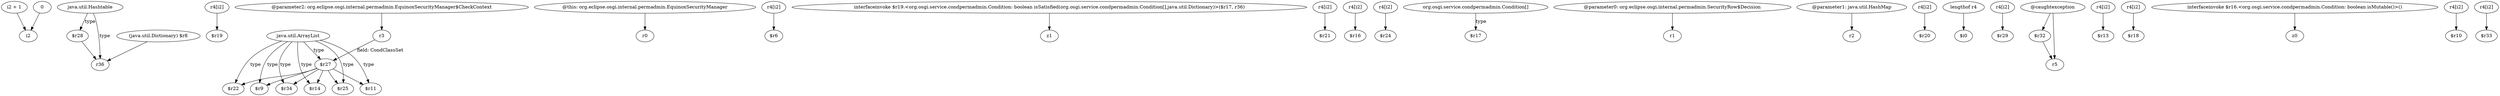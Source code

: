 digraph g {
0[label="i2 + 1"]
1[label="i2"]
0->1[label=""]
2[label="$r28"]
3[label="r36"]
2->3[label=""]
4[label="r4[i2]"]
5[label="$r19"]
4->5[label=""]
6[label="$r27"]
7[label="$r34"]
6->7[label=""]
8[label="java.util.ArrayList"]
9[label="$r9"]
8->9[label="type"]
10[label="r3"]
10->6[label="field: CondClassSet"]
11[label="$r11"]
6->11[label=""]
6->9[label=""]
12[label="@this: org.eclipse.osgi.internal.permadmin.EquinoxSecurityManager"]
13[label="r0"]
12->13[label=""]
14[label="r4[i2]"]
15[label="$r6"]
14->15[label=""]
16[label="$r14"]
6->16[label=""]
17[label="interfaceinvoke $r19.<org.osgi.service.condpermadmin.Condition: boolean isSatisfied(org.osgi.service.condpermadmin.Condition[],java.util.Dictionary)>($r17, r36)"]
18[label="z1"]
17->18[label=""]
19[label="0"]
19->1[label=""]
20[label="r4[i2]"]
21[label="$r21"]
20->21[label=""]
22[label="r4[i2]"]
23[label="$r16"]
22->23[label=""]
24[label="r4[i2]"]
25[label="$r24"]
24->25[label=""]
26[label="java.util.Hashtable"]
26->2[label="type"]
8->16[label="type"]
27[label="$r22"]
8->27[label="type"]
28[label="org.osgi.service.condpermadmin.Condition[]"]
29[label="$r17"]
28->29[label="type"]
30[label="(java.util.Dictionary) $r8"]
30->3[label=""]
8->7[label="type"]
31[label="@parameter0: org.eclipse.osgi.internal.permadmin.SecurityRow$Decision"]
32[label="r1"]
31->32[label=""]
8->11[label="type"]
33[label="$r25"]
6->33[label=""]
34[label="@parameter1: java.util.HashMap"]
35[label="r2"]
34->35[label=""]
6->27[label=""]
36[label="r4[i2]"]
37[label="$r20"]
36->37[label=""]
8->6[label="type"]
38[label="lengthof r4"]
39[label="$i0"]
38->39[label=""]
40[label="r4[i2]"]
41[label="$r29"]
40->41[label=""]
42[label="@caughtexception"]
43[label="$r32"]
42->43[label=""]
8->33[label="type"]
44[label="@parameter2: org.eclipse.osgi.internal.permadmin.EquinoxSecurityManager$CheckContext"]
44->10[label=""]
45[label="r4[i2]"]
46[label="$r13"]
45->46[label=""]
47[label="r4[i2]"]
48[label="$r18"]
47->48[label=""]
49[label="r5"]
43->49[label=""]
26->3[label="type"]
50[label="interfaceinvoke $r16.<org.osgi.service.condpermadmin.Condition: boolean isMutable()>()"]
51[label="z0"]
50->51[label=""]
52[label="r4[i2]"]
53[label="$r10"]
52->53[label=""]
54[label="r4[i2]"]
55[label="$r33"]
54->55[label=""]
42->49[label=""]
}